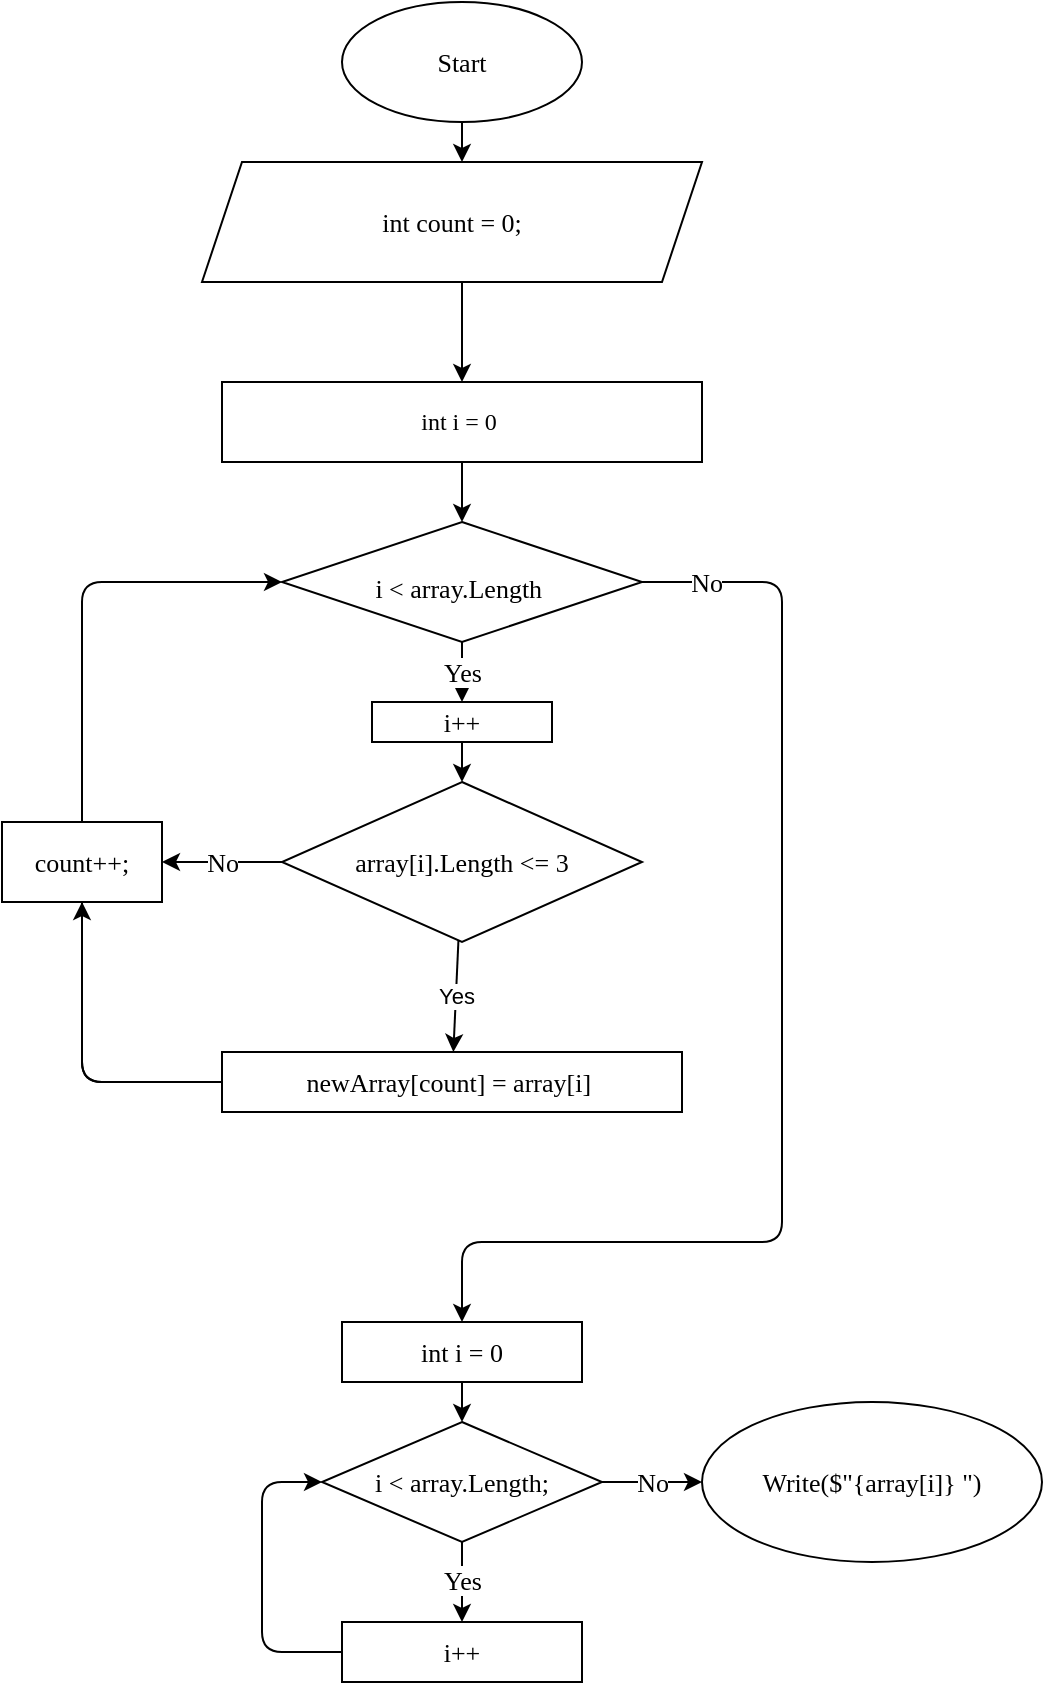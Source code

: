 <mxfile>
    <diagram id="PKRFj3QcJoAeDUIvE3Po" name="Страница 1">
        <mxGraphModel dx="517" dy="352" grid="1" gridSize="10" guides="1" tooltips="1" connect="1" arrows="1" fold="1" page="1" pageScale="1" pageWidth="827" pageHeight="1169" math="0" shadow="0">
            <root>
                <mxCell id="0"/>
                <mxCell id="1" parent="0"/>
                <mxCell id="4" value="" style="edgeStyle=none;html=1;" parent="1" source="2" edge="1">
                    <mxGeometry relative="1" as="geometry">
                        <mxPoint x="280" y="140" as="targetPoint"/>
                    </mxGeometry>
                </mxCell>
                <mxCell id="2" value="&lt;p&gt;&lt;font face=&quot;Times New Roman&quot; style=&quot;font-size: 13px&quot;&gt;Start&lt;/font&gt;&lt;/p&gt;" style="ellipse;whiteSpace=wrap;html=1;" parent="1" vertex="1">
                    <mxGeometry x="220" y="60" width="120" height="60" as="geometry"/>
                </mxCell>
                <mxCell id="6" value="" style="edgeStyle=none;html=1;" parent="1" target="5" edge="1">
                    <mxGeometry relative="1" as="geometry">
                        <mxPoint x="280" y="200" as="sourcePoint"/>
                    </mxGeometry>
                </mxCell>
                <mxCell id="8" value="" style="edgeStyle=none;html=1;" parent="1" source="5" edge="1">
                    <mxGeometry relative="1" as="geometry">
                        <mxPoint x="280" y="320" as="targetPoint"/>
                    </mxGeometry>
                </mxCell>
                <mxCell id="5" value="&lt;p&gt;&lt;font face=&quot;Times New Roman&quot; style=&quot;font-size: 12px&quot;&gt;int i = 0&amp;nbsp;&lt;/font&gt;&lt;/p&gt;" style="whiteSpace=wrap;html=1;" parent="1" vertex="1">
                    <mxGeometry x="160" y="250" width="240" height="40" as="geometry"/>
                </mxCell>
                <mxCell id="11" value="&lt;p&gt;No&lt;/p&gt;" style="edgeStyle=none;html=1;exitX=1;exitY=0.5;exitDx=0;exitDy=0;fontFamily=Times New Roman;fontSize=13;" parent="1" source="9" edge="1">
                    <mxGeometry x="-0.895" relative="1" as="geometry">
                        <mxPoint x="410" y="390" as="sourcePoint"/>
                        <Array as="points">
                            <mxPoint x="440" y="350"/>
                            <mxPoint x="440" y="680"/>
                            <mxPoint x="280" y="680"/>
                        </Array>
                        <mxPoint as="offset"/>
                        <mxPoint x="280" y="720" as="targetPoint"/>
                    </mxGeometry>
                </mxCell>
                <mxCell id="TudtLtAqZZUlXH-EPQey-24" value="&lt;font color=&quot;#000000&quot;&gt;Yes&lt;/font&gt;" style="edgeStyle=none;html=1;exitX=0.5;exitY=1;exitDx=0;exitDy=0;fontFamily=Times New Roman;fontSize=13;fontColor=#FFFFFF;" parent="1" source="9" edge="1">
                    <mxGeometry relative="1" as="geometry">
                        <mxPoint x="280" y="410" as="targetPoint"/>
                    </mxGeometry>
                </mxCell>
                <mxCell id="9" value="&lt;p class=&quot;p1&quot; style=&quot;margin: 0px ; font-stretch: normal ; line-height: normal ; font-size: 13px&quot;&gt;&lt;font face=&quot;Times New Roman&quot; style=&quot;font-size: 13px&quot;&gt;&lt;br&gt;&lt;/font&gt;&lt;/p&gt;&lt;p class=&quot;p1&quot; style=&quot;margin: 0px ; font-stretch: normal ; line-height: normal ; font-size: 13px&quot;&gt;&lt;span class=&quot;s1&quot;&gt;&lt;font face=&quot;Times New Roman&quot; style=&quot;font-size: 13px&quot;&gt;i &amp;lt; array.Length&amp;nbsp;&lt;/font&gt;&lt;/span&gt;&lt;/p&gt;&lt;p class=&quot;p1&quot; style=&quot;margin: 0px ; font-stretch: normal ; font-size: 9px ; line-height: normal ; font-family: &amp;#34;menlo&amp;#34;&quot;&gt;&lt;br&gt;&lt;/p&gt;" style="rhombus;whiteSpace=wrap;html=1;" parent="1" vertex="1">
                    <mxGeometry x="190" y="320" width="180" height="60" as="geometry"/>
                </mxCell>
                <mxCell id="15" value="Yes" style="edgeStyle=none;html=1;" parent="1" source="12" target="14" edge="1">
                    <mxGeometry relative="1" as="geometry"/>
                </mxCell>
                <mxCell id="12" value="&lt;p class=&quot;p1&quot; style=&quot;margin: 0px ; font-stretch: normal ; line-height: normal&quot;&gt;&lt;span class=&quot;s1&quot;&gt;&lt;font style=&quot;font-size: 13px&quot; face=&quot;Times New Roman&quot;&gt;array[i].Length &amp;lt;= 3&lt;/font&gt;&lt;/span&gt;&lt;/p&gt;" style="rhombus;whiteSpace=wrap;html=1;" parent="1" vertex="1">
                    <mxGeometry x="190" y="450" width="180" height="80" as="geometry"/>
                </mxCell>
                <mxCell id="14" value="&lt;p class=&quot;p1&quot; style=&quot;margin: 0px ; font-stretch: normal ; font-size: 9px ; line-height: normal&quot;&gt;&lt;span class=&quot;s1&quot; style=&quot;font-size: 13px&quot;&gt;&lt;font style=&quot;font-size: 13px&quot; face=&quot;Times New Roman&quot;&gt;newArray[count] = array[i]&lt;span class=&quot;Apple-converted-space&quot;&gt;&amp;nbsp;&lt;/span&gt;&lt;/font&gt;&lt;/span&gt;&lt;/p&gt;" style="whiteSpace=wrap;html=1;" parent="1" vertex="1">
                    <mxGeometry x="160" y="585" width="230" height="30" as="geometry"/>
                </mxCell>
                <mxCell id="18" value="" style="endArrow=classic;html=1;exitX=0;exitY=0.5;exitDx=0;exitDy=0;entryX=0;entryY=0.5;entryDx=0;entryDy=0;" parent="1" source="14" target="9" edge="1">
                    <mxGeometry width="50" height="50" relative="1" as="geometry">
                        <mxPoint x="340" y="500" as="sourcePoint"/>
                        <mxPoint x="390" y="450" as="targetPoint"/>
                        <Array as="points">
                            <mxPoint x="90" y="600"/>
                            <mxPoint x="90" y="350"/>
                        </Array>
                    </mxGeometry>
                </mxCell>
                <mxCell id="19" value="&lt;p style=&quot;font-size: 13px;&quot;&gt;No&lt;/p&gt;" style="endArrow=classic;html=1;exitX=0;exitY=0.5;exitDx=0;exitDy=0;entryX=1;entryY=0.5;entryDx=0;entryDy=0;labelBackgroundColor=default;fontFamily=Times New Roman;fontSize=13;" parent="1" source="12" target="20" edge="1">
                    <mxGeometry width="50" height="50" relative="1" as="geometry">
                        <mxPoint x="340" y="500" as="sourcePoint"/>
                        <mxPoint x="90" y="490" as="targetPoint"/>
                    </mxGeometry>
                </mxCell>
                <mxCell id="20" value="&lt;p&gt;&lt;font style=&quot;font-size: 13px&quot; face=&quot;Times New Roman&quot;&gt;count++;&lt;/font&gt;&lt;/p&gt;" style="rounded=0;whiteSpace=wrap;html=1;" parent="1" vertex="1">
                    <mxGeometry x="50" y="470" width="80" height="40" as="geometry"/>
                </mxCell>
                <mxCell id="21" value="" style="endArrow=classic;html=1;exitX=0;exitY=0.5;exitDx=0;exitDy=0;entryX=0.5;entryY=1;entryDx=0;entryDy=0;" parent="1" source="14" target="20" edge="1">
                    <mxGeometry width="50" height="50" relative="1" as="geometry">
                        <mxPoint x="310" y="500" as="sourcePoint"/>
                        <mxPoint x="360" y="450" as="targetPoint"/>
                        <Array as="points">
                            <mxPoint x="90" y="600"/>
                        </Array>
                    </mxGeometry>
                </mxCell>
                <mxCell id="TudtLtAqZZUlXH-EPQey-22" value="&lt;p class=&quot;p1&quot; style=&quot;margin: 0px ; font-stretch: normal ; line-height: normal&quot;&gt;&lt;font face=&quot;Times New Roman&quot; style=&quot;font-size: 13px&quot; color=&quot;#000000&quot;&gt;int count = 0;&lt;/font&gt;&lt;br&gt;&lt;/p&gt;" style="shape=parallelogram;perimeter=parallelogramPerimeter;whiteSpace=wrap;html=1;fixedSize=1;fontSize=13;fontColor=#FFFFFF;align=center;" parent="1" vertex="1">
                    <mxGeometry x="150" y="140" width="250" height="60" as="geometry"/>
                </mxCell>
                <mxCell id="TudtLtAqZZUlXH-EPQey-25" style="edgeStyle=none;html=1;exitX=0.5;exitY=1;exitDx=0;exitDy=0;entryX=0.5;entryY=0;entryDx=0;entryDy=0;fontFamily=Times New Roman;fontSize=13;fontColor=#FFFFFF;" parent="1" source="TudtLtAqZZUlXH-EPQey-23" target="12" edge="1">
                    <mxGeometry relative="1" as="geometry"/>
                </mxCell>
                <mxCell id="TudtLtAqZZUlXH-EPQey-23" value="&lt;font style=&quot;font-size: 13px&quot; color=&quot;#000000&quot;&gt;i++&lt;/font&gt;" style="rounded=0;whiteSpace=wrap;html=1;fontFamily=Times New Roman;fontSize=13;fontColor=#FFFFFF;" parent="1" vertex="1">
                    <mxGeometry x="235" y="410" width="90" height="20" as="geometry"/>
                </mxCell>
                <mxCell id="TudtLtAqZZUlXH-EPQey-31" style="edgeStyle=none;html=1;exitX=0.5;exitY=1;exitDx=0;exitDy=0;entryX=0.5;entryY=0;entryDx=0;entryDy=0;fontFamily=Times New Roman;fontSize=13;fontColor=#FFFFFF;" parent="1" source="TudtLtAqZZUlXH-EPQey-26" target="TudtLtAqZZUlXH-EPQey-28" edge="1">
                    <mxGeometry relative="1" as="geometry"/>
                </mxCell>
                <mxCell id="TudtLtAqZZUlXH-EPQey-26" value="&lt;p class=&quot;p1&quot; style=&quot;margin: 0px ; font-stretch: normal ; line-height: normal&quot;&gt;&lt;span class=&quot;s1&quot;&gt;&lt;font style=&quot;font-size: 13px&quot; color=&quot;#000000&quot;&gt;int i = 0&lt;/font&gt;&lt;/span&gt;&lt;/p&gt;" style="rounded=0;whiteSpace=wrap;html=1;fontFamily=Times New Roman;fontSize=13;fontColor=#FFFFFF;" parent="1" vertex="1">
                    <mxGeometry x="220" y="720" width="120" height="30" as="geometry"/>
                </mxCell>
                <mxCell id="TudtLtAqZZUlXH-EPQey-30" style="edgeStyle=none;html=1;exitX=0.5;exitY=1;exitDx=0;exitDy=0;entryX=0.5;entryY=0;entryDx=0;entryDy=0;fontFamily=Times New Roman;fontSize=13;fontColor=#FFFFFF;" parent="1" source="TudtLtAqZZUlXH-EPQey-28" target="TudtLtAqZZUlXH-EPQey-29" edge="1">
                    <mxGeometry relative="1" as="geometry"/>
                </mxCell>
                <mxCell id="TudtLtAqZZUlXH-EPQey-32" value="&lt;font color=&quot;#000000&quot;&gt;Yes&lt;/font&gt;" style="edgeLabel;html=1;align=center;verticalAlign=middle;resizable=0;points=[];fontSize=13;fontFamily=Times New Roman;fontColor=#FFFFFF;" parent="TudtLtAqZZUlXH-EPQey-30" vertex="1" connectable="0">
                    <mxGeometry x="-0.083" relative="1" as="geometry">
                        <mxPoint as="offset"/>
                    </mxGeometry>
                </mxCell>
                <mxCell id="TudtLtAqZZUlXH-EPQey-34" value="&lt;font color=&quot;#000000&quot;&gt;No&lt;/font&gt;" style="edgeStyle=none;html=1;exitX=1;exitY=0.5;exitDx=0;exitDy=0;fontFamily=Times New Roman;fontSize=13;fontColor=#FFFFFF;" parent="1" source="TudtLtAqZZUlXH-EPQey-28" target="TudtLtAqZZUlXH-EPQey-33" edge="1">
                    <mxGeometry relative="1" as="geometry"/>
                </mxCell>
                <mxCell id="TudtLtAqZZUlXH-EPQey-28" value="&lt;p class=&quot;p1&quot; style=&quot;margin: 0px ; font-stretch: normal ; line-height: normal&quot;&gt;&lt;span class=&quot;s1&quot;&gt;&lt;font style=&quot;font-size: 13px&quot; color=&quot;#000000&quot;&gt;i &amp;lt; array.Length;&lt;/font&gt;&lt;/span&gt;&lt;/p&gt;" style="rhombus;whiteSpace=wrap;html=1;fontFamily=Times New Roman;fontSize=13;fontColor=#FFFFFF;" parent="1" vertex="1">
                    <mxGeometry x="210" y="770" width="140" height="60" as="geometry"/>
                </mxCell>
                <mxCell id="TudtLtAqZZUlXH-EPQey-35" style="edgeStyle=none;html=1;fontFamily=Times New Roman;fontSize=13;fontColor=#FFFFFF;entryX=0;entryY=0.5;entryDx=0;entryDy=0;" parent="1" source="TudtLtAqZZUlXH-EPQey-29" target="TudtLtAqZZUlXH-EPQey-28" edge="1">
                    <mxGeometry relative="1" as="geometry">
                        <mxPoint x="200" y="820" as="targetPoint"/>
                        <Array as="points">
                            <mxPoint x="180" y="885"/>
                            <mxPoint x="180" y="800"/>
                        </Array>
                    </mxGeometry>
                </mxCell>
                <mxCell id="TudtLtAqZZUlXH-EPQey-29" value="&lt;p class=&quot;p1&quot; style=&quot;margin: 0px ; font-stretch: normal ; line-height: normal&quot;&gt;&lt;span class=&quot;s1&quot;&gt;&lt;font style=&quot;font-size: 13px&quot;&gt;i++&lt;/font&gt;&lt;/span&gt;&lt;/p&gt;" style="rounded=0;whiteSpace=wrap;html=1;fontFamily=Times New Roman;fontSize=13;fontColor=#000000;" parent="1" vertex="1">
                    <mxGeometry x="220" y="870" width="120" height="30" as="geometry"/>
                </mxCell>
                <mxCell id="TudtLtAqZZUlXH-EPQey-33" value="&lt;p class=&quot;p1&quot; style=&quot;margin: 0px ; font-stretch: normal ; line-height: normal&quot;&gt;&lt;span class=&quot;s1&quot;&gt;&lt;font style=&quot;font-size: 13px&quot;&gt;Write($&quot;{array[i]} &quot;)&lt;/font&gt;&lt;/span&gt;&lt;/p&gt;" style="ellipse;whiteSpace=wrap;html=1;fontFamily=Times New Roman;fontSize=13;fontColor=#000000;" parent="1" vertex="1">
                    <mxGeometry x="400" y="760" width="170" height="80" as="geometry"/>
                </mxCell>
            </root>
        </mxGraphModel>
    </diagram>
</mxfile>